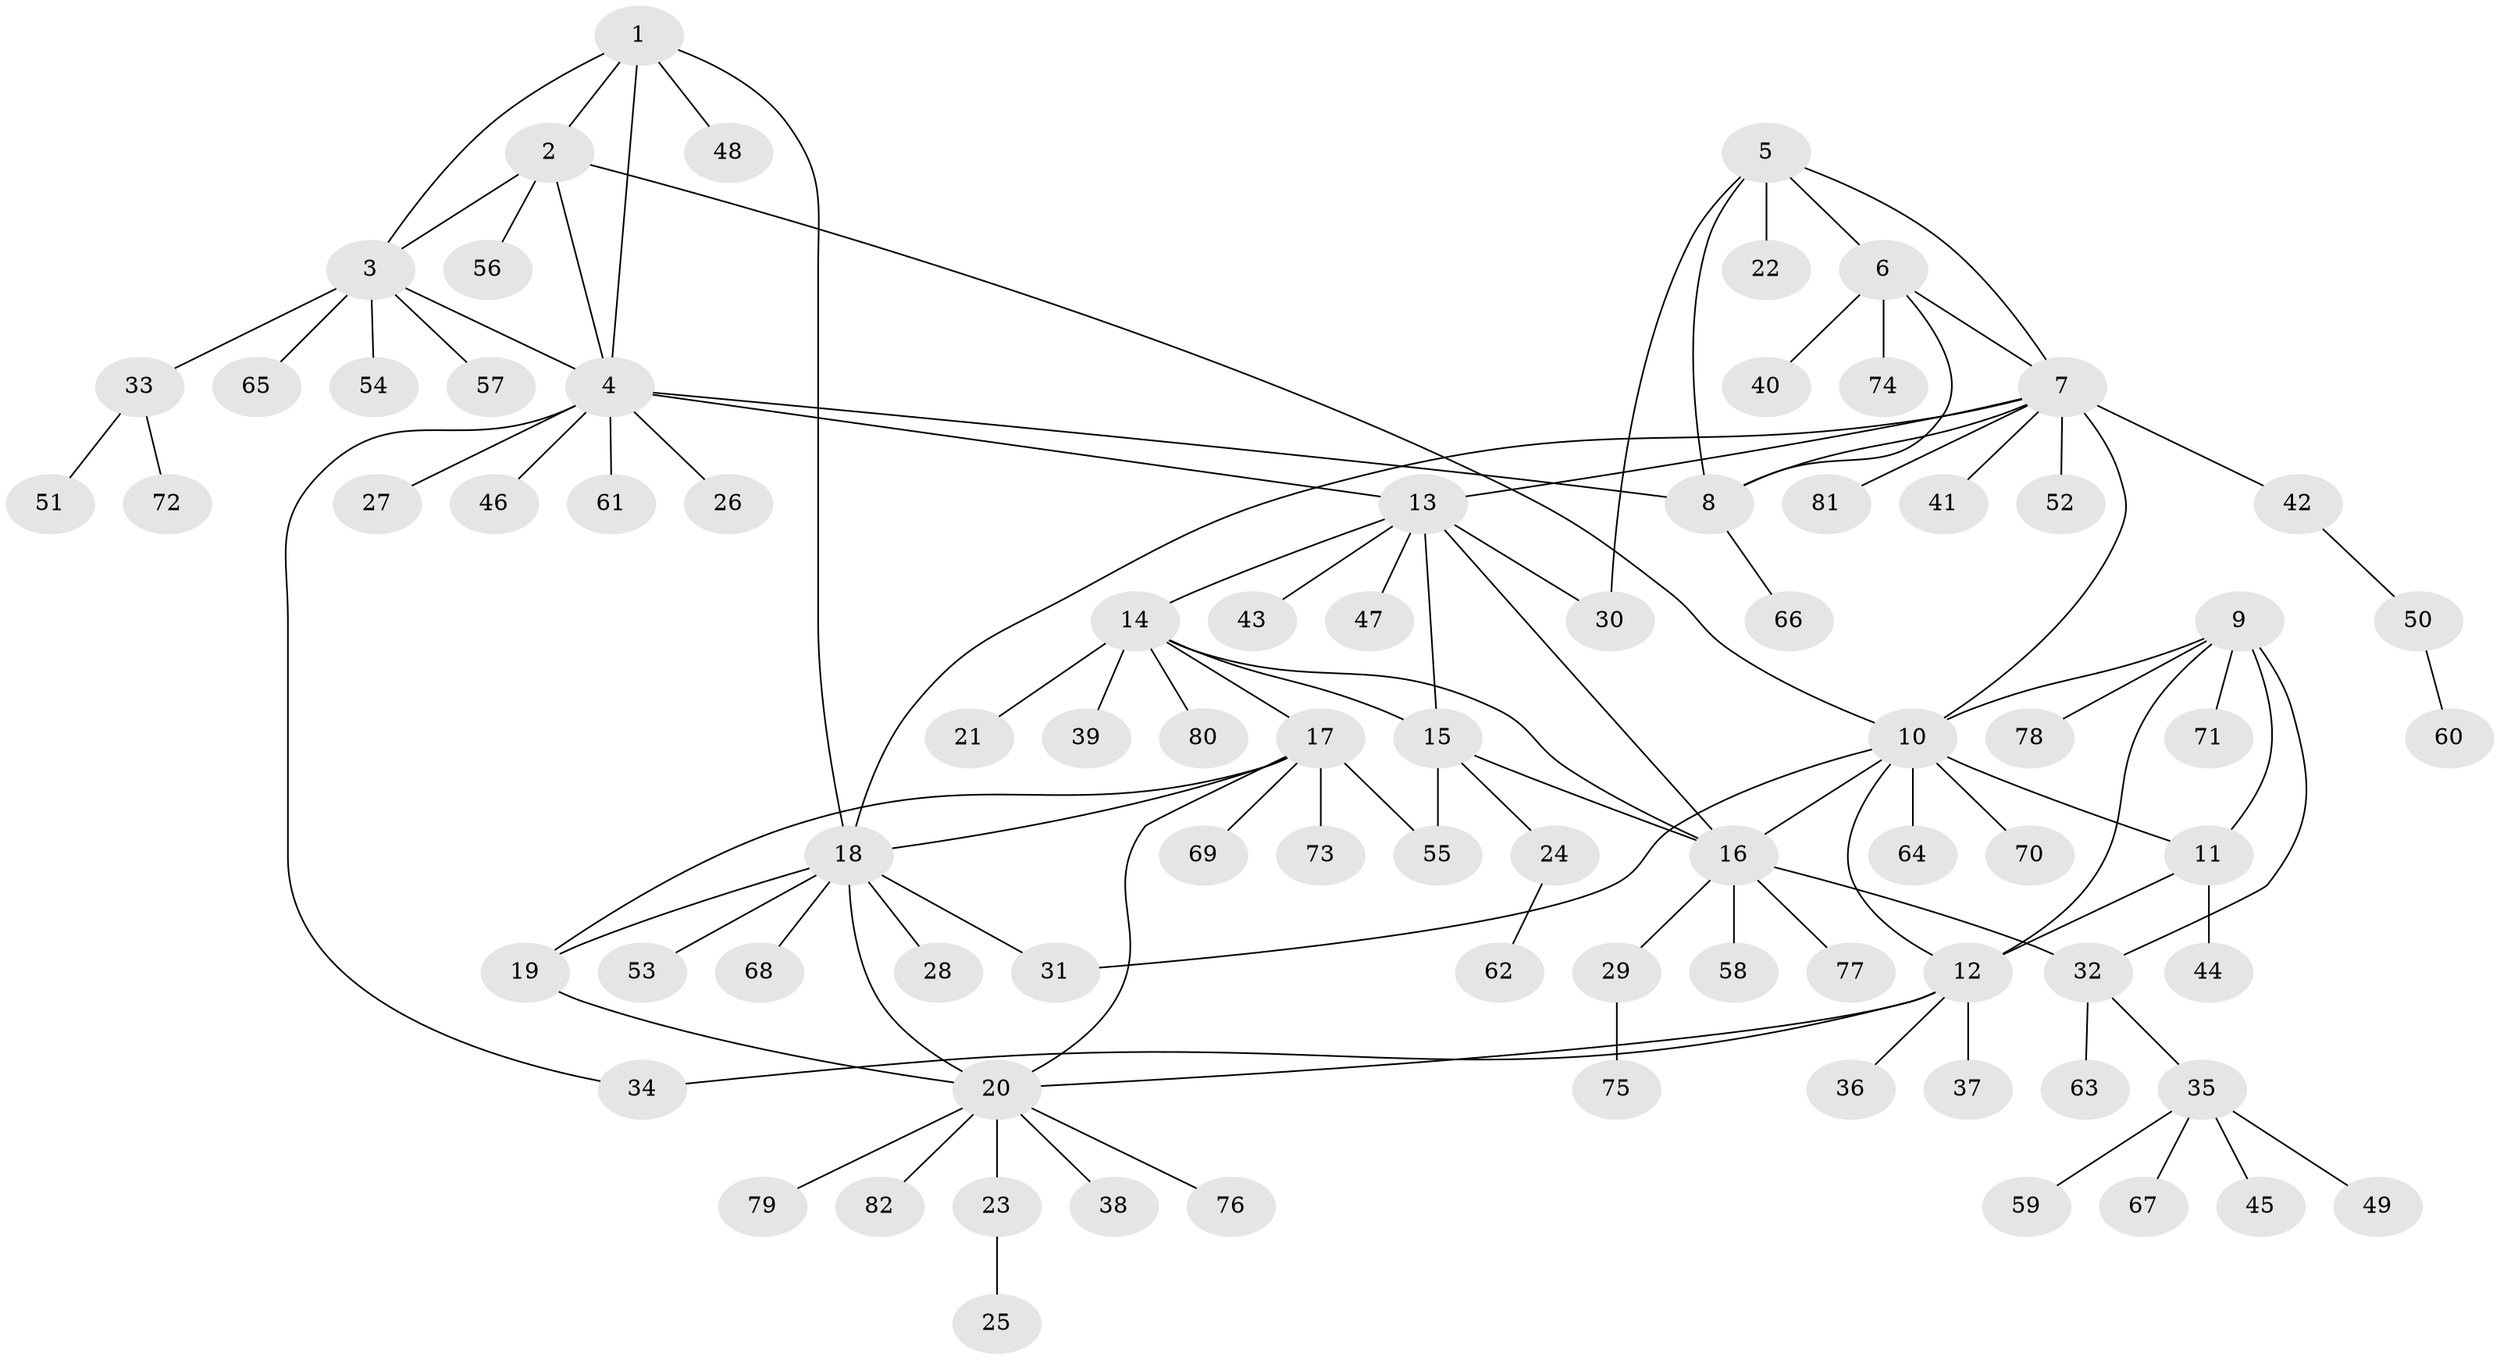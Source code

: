 // coarse degree distribution, {4: 0.18, 6: 0.06, 9: 0.02, 8: 0.06, 5: 0.04, 3: 0.04, 7: 0.04, 1: 0.46, 2: 0.1}
// Generated by graph-tools (version 1.1) at 2025/52/03/04/25 22:52:31]
// undirected, 82 vertices, 107 edges
graph export_dot {
  node [color=gray90,style=filled];
  1;
  2;
  3;
  4;
  5;
  6;
  7;
  8;
  9;
  10;
  11;
  12;
  13;
  14;
  15;
  16;
  17;
  18;
  19;
  20;
  21;
  22;
  23;
  24;
  25;
  26;
  27;
  28;
  29;
  30;
  31;
  32;
  33;
  34;
  35;
  36;
  37;
  38;
  39;
  40;
  41;
  42;
  43;
  44;
  45;
  46;
  47;
  48;
  49;
  50;
  51;
  52;
  53;
  54;
  55;
  56;
  57;
  58;
  59;
  60;
  61;
  62;
  63;
  64;
  65;
  66;
  67;
  68;
  69;
  70;
  71;
  72;
  73;
  74;
  75;
  76;
  77;
  78;
  79;
  80;
  81;
  82;
  1 -- 2;
  1 -- 3;
  1 -- 4;
  1 -- 18;
  1 -- 48;
  2 -- 3;
  2 -- 4;
  2 -- 10;
  2 -- 56;
  3 -- 4;
  3 -- 33;
  3 -- 54;
  3 -- 57;
  3 -- 65;
  4 -- 8;
  4 -- 13;
  4 -- 26;
  4 -- 27;
  4 -- 34;
  4 -- 46;
  4 -- 61;
  5 -- 6;
  5 -- 7;
  5 -- 8;
  5 -- 22;
  5 -- 30;
  6 -- 7;
  6 -- 8;
  6 -- 40;
  6 -- 74;
  7 -- 8;
  7 -- 10;
  7 -- 13;
  7 -- 18;
  7 -- 41;
  7 -- 42;
  7 -- 52;
  7 -- 81;
  8 -- 66;
  9 -- 10;
  9 -- 11;
  9 -- 12;
  9 -- 32;
  9 -- 71;
  9 -- 78;
  10 -- 11;
  10 -- 12;
  10 -- 16;
  10 -- 31;
  10 -- 64;
  10 -- 70;
  11 -- 12;
  11 -- 44;
  12 -- 20;
  12 -- 34;
  12 -- 36;
  12 -- 37;
  13 -- 14;
  13 -- 15;
  13 -- 16;
  13 -- 30;
  13 -- 43;
  13 -- 47;
  14 -- 15;
  14 -- 16;
  14 -- 17;
  14 -- 21;
  14 -- 39;
  14 -- 80;
  15 -- 16;
  15 -- 24;
  15 -- 55;
  16 -- 29;
  16 -- 32;
  16 -- 58;
  16 -- 77;
  17 -- 18;
  17 -- 19;
  17 -- 20;
  17 -- 55;
  17 -- 69;
  17 -- 73;
  18 -- 19;
  18 -- 20;
  18 -- 28;
  18 -- 31;
  18 -- 53;
  18 -- 68;
  19 -- 20;
  20 -- 23;
  20 -- 38;
  20 -- 76;
  20 -- 79;
  20 -- 82;
  23 -- 25;
  24 -- 62;
  29 -- 75;
  32 -- 35;
  32 -- 63;
  33 -- 51;
  33 -- 72;
  35 -- 45;
  35 -- 49;
  35 -- 59;
  35 -- 67;
  42 -- 50;
  50 -- 60;
}

